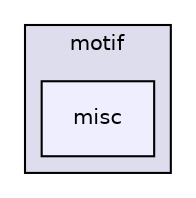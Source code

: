 digraph "java/broad/core/motif/misc" {
  compound=true
  node [ fontsize="10", fontname="Helvetica"];
  edge [ labelfontsize="10", labelfontname="Helvetica"];
  subgraph clusterdir_8d567d12c26a77b5ab4a1b62934a44ea {
    graph [ bgcolor="#ddddee", pencolor="black", label="motif" fontname="Helvetica", fontsize="10", URL="dir_8d567d12c26a77b5ab4a1b62934a44ea.html"]
  dir_7d1a726bfa0d2cf1c724b9563ca0c2d8 [shape=box, label="misc", style="filled", fillcolor="#eeeeff", pencolor="black", URL="dir_7d1a726bfa0d2cf1c724b9563ca0c2d8.html"];
  }
}
